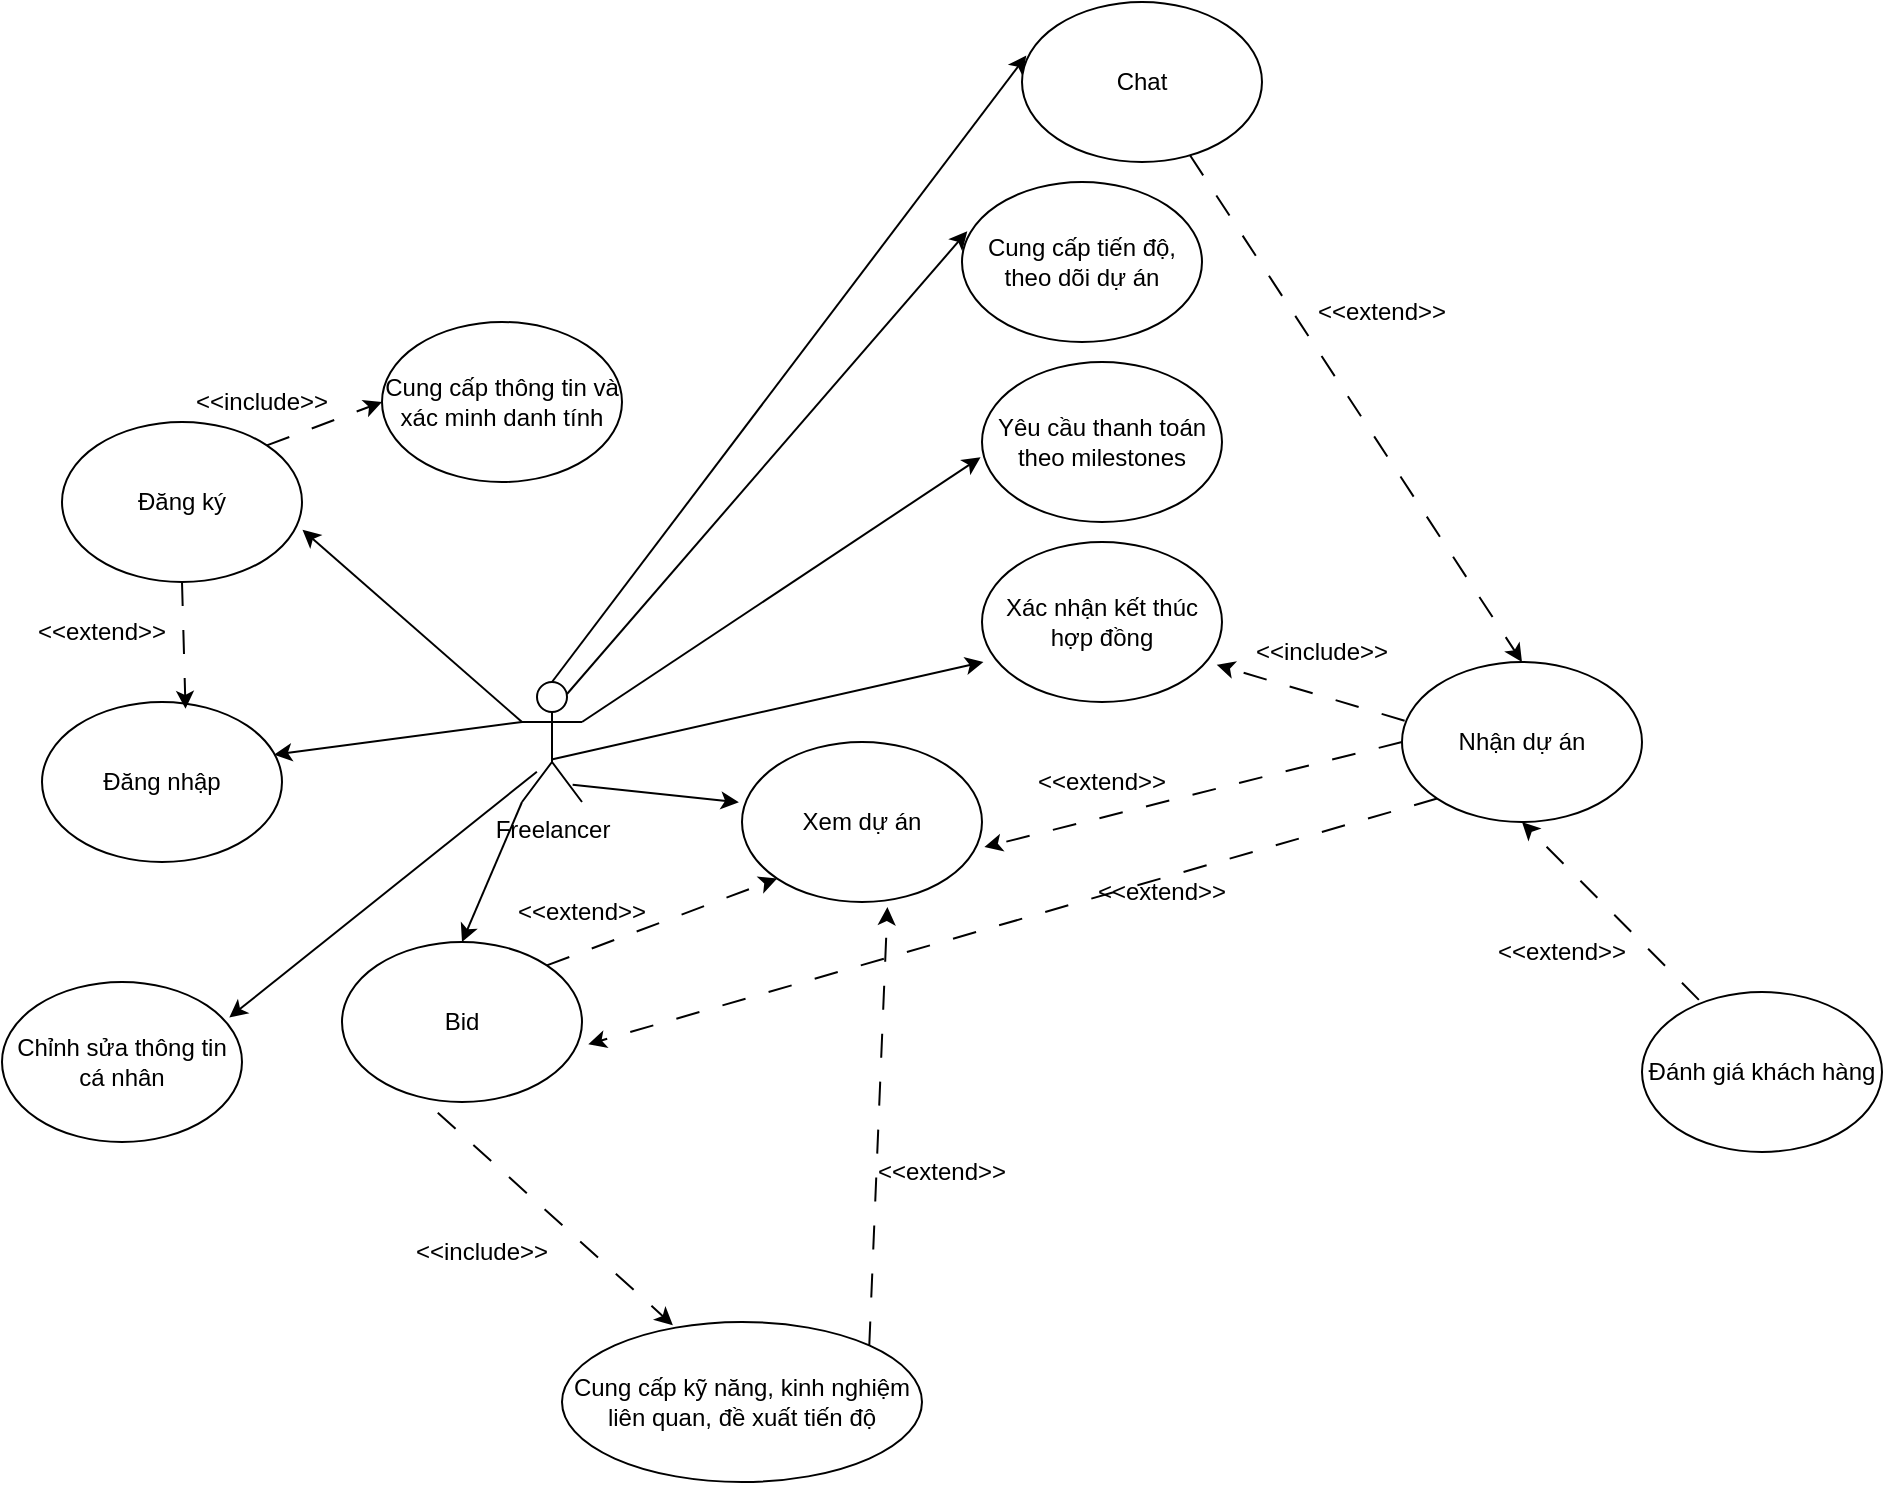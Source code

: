 <mxfile version="24.0.7" type="github">
  <diagram name="Page-1" id="nnzDai_PDZR8LZkGIU_I">
    <mxGraphModel dx="794" dy="1546" grid="1" gridSize="10" guides="1" tooltips="1" connect="1" arrows="1" fold="1" page="1" pageScale="1" pageWidth="850" pageHeight="1100" math="0" shadow="0">
      <root>
        <mxCell id="0" />
        <mxCell id="1" parent="0" />
        <mxCell id="G_oPSl_2tUoSkzPvXKD3-1" value="Freelancer" style="shape=umlActor;verticalLabelPosition=bottom;verticalAlign=top;html=1;" parent="1" vertex="1">
          <mxGeometry x="350" y="180" width="30" height="60" as="geometry" />
        </mxCell>
        <mxCell id="G_oPSl_2tUoSkzPvXKD3-2" value="Đăng ký" style="ellipse;whiteSpace=wrap;html=1;" parent="1" vertex="1">
          <mxGeometry x="120" y="50" width="120" height="80" as="geometry" />
        </mxCell>
        <mxCell id="G_oPSl_2tUoSkzPvXKD3-3" value="Đăng nhập" style="ellipse;whiteSpace=wrap;html=1;" parent="1" vertex="1">
          <mxGeometry x="110" y="190" width="120" height="80" as="geometry" />
        </mxCell>
        <mxCell id="G_oPSl_2tUoSkzPvXKD3-4" value="Cung cấp thông tin và xác minh danh tính" style="ellipse;whiteSpace=wrap;html=1;" parent="1" vertex="1">
          <mxGeometry x="280" width="120" height="80" as="geometry" />
        </mxCell>
        <mxCell id="G_oPSl_2tUoSkzPvXKD3-5" value="Chỉnh sửa thông tin cá nhân" style="ellipse;whiteSpace=wrap;html=1;" parent="1" vertex="1">
          <mxGeometry x="90" y="330" width="120" height="80" as="geometry" />
        </mxCell>
        <mxCell id="G_oPSl_2tUoSkzPvXKD3-6" value="Bid" style="ellipse;whiteSpace=wrap;html=1;" parent="1" vertex="1">
          <mxGeometry x="260" y="310" width="120" height="80" as="geometry" />
        </mxCell>
        <mxCell id="G_oPSl_2tUoSkzPvXKD3-7" value="Cung cấp kỹ năng, kinh nghiệm liên quan, đề xuất tiến độ" style="ellipse;whiteSpace=wrap;html=1;" parent="1" vertex="1">
          <mxGeometry x="370" y="500" width="180" height="80" as="geometry" />
        </mxCell>
        <mxCell id="G_oPSl_2tUoSkzPvXKD3-8" value="Chat" style="ellipse;whiteSpace=wrap;html=1;" parent="1" vertex="1">
          <mxGeometry x="600" y="-160" width="120" height="80" as="geometry" />
        </mxCell>
        <mxCell id="G_oPSl_2tUoSkzPvXKD3-9" value="Cung cấp tiến độ, theo dõi dự án" style="ellipse;whiteSpace=wrap;html=1;" parent="1" vertex="1">
          <mxGeometry x="570" y="-70" width="120" height="80" as="geometry" />
        </mxCell>
        <mxCell id="G_oPSl_2tUoSkzPvXKD3-10" value="Yêu cầu thanh toán theo milestones" style="ellipse;whiteSpace=wrap;html=1;" parent="1" vertex="1">
          <mxGeometry x="580" y="20" width="120" height="80" as="geometry" />
        </mxCell>
        <mxCell id="G_oPSl_2tUoSkzPvXKD3-11" value="Đánh giá khách hàng" style="ellipse;whiteSpace=wrap;html=1;" parent="1" vertex="1">
          <mxGeometry x="910" y="335" width="120" height="80" as="geometry" />
        </mxCell>
        <mxCell id="G_oPSl_2tUoSkzPvXKD3-12" value="" style="endArrow=classic;html=1;rounded=0;exitX=0;exitY=0.333;exitDx=0;exitDy=0;exitPerimeter=0;entryX=1.002;entryY=0.674;entryDx=0;entryDy=0;entryPerimeter=0;" parent="1" source="G_oPSl_2tUoSkzPvXKD3-1" target="G_oPSl_2tUoSkzPvXKD3-2" edge="1">
          <mxGeometry width="50" height="50" relative="1" as="geometry">
            <mxPoint x="450" y="380" as="sourcePoint" />
            <mxPoint x="500" y="330" as="targetPoint" />
          </mxGeometry>
        </mxCell>
        <mxCell id="G_oPSl_2tUoSkzPvXKD3-16" value="" style="endArrow=classic;html=1;rounded=0;exitX=0.5;exitY=1;exitDx=0;exitDy=0;entryX=0.598;entryY=0.043;entryDx=0;entryDy=0;entryPerimeter=0;dashed=1;dashPattern=12 12;" parent="1" source="G_oPSl_2tUoSkzPvXKD3-2" target="G_oPSl_2tUoSkzPvXKD3-3" edge="1">
          <mxGeometry width="50" height="50" relative="1" as="geometry">
            <mxPoint x="450" y="380" as="sourcePoint" />
            <mxPoint x="500" y="330" as="targetPoint" />
          </mxGeometry>
        </mxCell>
        <mxCell id="G_oPSl_2tUoSkzPvXKD3-18" value="" style="endArrow=classic;html=1;rounded=0;exitX=0.248;exitY=0.748;exitDx=0;exitDy=0;exitPerimeter=0;entryX=0.947;entryY=0.222;entryDx=0;entryDy=0;entryPerimeter=0;" parent="1" source="G_oPSl_2tUoSkzPvXKD3-1" target="G_oPSl_2tUoSkzPvXKD3-5" edge="1">
          <mxGeometry width="50" height="50" relative="1" as="geometry">
            <mxPoint x="450" y="380" as="sourcePoint" />
            <mxPoint x="500" y="330" as="targetPoint" />
          </mxGeometry>
        </mxCell>
        <mxCell id="G_oPSl_2tUoSkzPvXKD3-20" value="" style="endArrow=classic;html=1;rounded=0;exitX=0;exitY=1;exitDx=0;exitDy=0;exitPerimeter=0;entryX=0.5;entryY=0;entryDx=0;entryDy=0;" parent="1" source="G_oPSl_2tUoSkzPvXKD3-1" target="G_oPSl_2tUoSkzPvXKD3-6" edge="1">
          <mxGeometry width="50" height="50" relative="1" as="geometry">
            <mxPoint x="450" y="380" as="sourcePoint" />
            <mxPoint x="500" y="330" as="targetPoint" />
          </mxGeometry>
        </mxCell>
        <mxCell id="G_oPSl_2tUoSkzPvXKD3-21" value="" style="endArrow=classic;html=1;rounded=0;dashed=1;dashPattern=12 12;exitX=0.399;exitY=1.067;exitDx=0;exitDy=0;entryX=0.308;entryY=0.02;entryDx=0;entryDy=0;entryPerimeter=0;exitPerimeter=0;" parent="1" source="G_oPSl_2tUoSkzPvXKD3-6" target="G_oPSl_2tUoSkzPvXKD3-7" edge="1">
          <mxGeometry width="50" height="50" relative="1" as="geometry">
            <mxPoint x="450" y="380" as="sourcePoint" />
            <mxPoint x="400" y="500" as="targetPoint" />
          </mxGeometry>
        </mxCell>
        <mxCell id="G_oPSl_2tUoSkzPvXKD3-22" value="Nhận dự án" style="ellipse;whiteSpace=wrap;html=1;" parent="1" vertex="1">
          <mxGeometry x="790" y="170" width="120" height="80" as="geometry" />
        </mxCell>
        <mxCell id="G_oPSl_2tUoSkzPvXKD3-24" value="" style="endArrow=classic;html=1;rounded=0;exitX=1;exitY=0;exitDx=0;exitDy=0;entryX=0;entryY=0.5;entryDx=0;entryDy=0;dashed=1;dashPattern=12 12;" parent="1" source="G_oPSl_2tUoSkzPvXKD3-2" target="G_oPSl_2tUoSkzPvXKD3-4" edge="1">
          <mxGeometry width="50" height="50" relative="1" as="geometry">
            <mxPoint x="450" y="230" as="sourcePoint" />
            <mxPoint x="500" y="180" as="targetPoint" />
          </mxGeometry>
        </mxCell>
        <mxCell id="G_oPSl_2tUoSkzPvXKD3-25" value="" style="endArrow=classic;html=1;rounded=0;dashed=1;dashPattern=12 12;entryX=0.5;entryY=0;entryDx=0;entryDy=0;" parent="1" source="G_oPSl_2tUoSkzPvXKD3-8" target="G_oPSl_2tUoSkzPvXKD3-22" edge="1">
          <mxGeometry width="50" height="50" relative="1" as="geometry">
            <mxPoint x="600" y="80" as="sourcePoint" />
            <mxPoint x="580" y="170" as="targetPoint" />
          </mxGeometry>
        </mxCell>
        <mxCell id="G_oPSl_2tUoSkzPvXKD3-27" value="" style="endArrow=classic;html=1;rounded=0;exitX=1;exitY=0.333;exitDx=0;exitDy=0;exitPerimeter=0;entryX=-0.006;entryY=0.596;entryDx=0;entryDy=0;entryPerimeter=0;" parent="1" source="G_oPSl_2tUoSkzPvXKD3-1" target="G_oPSl_2tUoSkzPvXKD3-10" edge="1">
          <mxGeometry width="50" height="50" relative="1" as="geometry">
            <mxPoint x="630" y="340" as="sourcePoint" />
            <mxPoint x="480" y="160" as="targetPoint" />
          </mxGeometry>
        </mxCell>
        <mxCell id="G_oPSl_2tUoSkzPvXKD3-28" value="" style="endArrow=classic;html=1;rounded=0;dashed=1;dashPattern=12 12;entryX=0.5;entryY=1;entryDx=0;entryDy=0;exitX=0.237;exitY=0.049;exitDx=0;exitDy=0;exitPerimeter=0;" parent="1" source="G_oPSl_2tUoSkzPvXKD3-11" target="G_oPSl_2tUoSkzPvXKD3-22" edge="1">
          <mxGeometry width="50" height="50" relative="1" as="geometry">
            <mxPoint x="450" y="380" as="sourcePoint" />
            <mxPoint x="600" y="370" as="targetPoint" />
          </mxGeometry>
        </mxCell>
        <mxCell id="G_oPSl_2tUoSkzPvXKD3-29" value="&amp;lt;&amp;lt;include&amp;gt;&amp;gt;" style="text;html=1;align=center;verticalAlign=middle;whiteSpace=wrap;rounded=0;" parent="1" vertex="1">
          <mxGeometry x="180" y="25" width="80" height="30" as="geometry" />
        </mxCell>
        <mxCell id="G_oPSl_2tUoSkzPvXKD3-30" value="&amp;lt;&amp;lt;extend&amp;gt;&amp;gt;" style="text;html=1;align=center;verticalAlign=middle;whiteSpace=wrap;rounded=0;" parent="1" vertex="1">
          <mxGeometry x="100" y="140" width="80" height="30" as="geometry" />
        </mxCell>
        <mxCell id="G_oPSl_2tUoSkzPvXKD3-31" value="&amp;lt;&amp;lt;include&amp;gt;&amp;gt;" style="text;html=1;align=center;verticalAlign=middle;whiteSpace=wrap;rounded=0;" parent="1" vertex="1">
          <mxGeometry x="290" y="450" width="80" height="30" as="geometry" />
        </mxCell>
        <mxCell id="G_oPSl_2tUoSkzPvXKD3-32" value="&amp;lt;&amp;lt;extend&amp;gt;&amp;gt;" style="text;html=1;align=center;verticalAlign=middle;whiteSpace=wrap;rounded=0;" parent="1" vertex="1">
          <mxGeometry x="840" y="300" width="60" height="30" as="geometry" />
        </mxCell>
        <mxCell id="G_oPSl_2tUoSkzPvXKD3-33" value="" style="endArrow=classic;html=1;rounded=0;exitX=0;exitY=0.333;exitDx=0;exitDy=0;exitPerimeter=0;entryX=0.967;entryY=0.329;entryDx=0;entryDy=0;entryPerimeter=0;" parent="1" source="G_oPSl_2tUoSkzPvXKD3-1" target="G_oPSl_2tUoSkzPvXKD3-3" edge="1">
          <mxGeometry width="50" height="50" relative="1" as="geometry">
            <mxPoint x="450" y="380" as="sourcePoint" />
            <mxPoint x="500" y="330" as="targetPoint" />
          </mxGeometry>
        </mxCell>
        <mxCell id="G_oPSl_2tUoSkzPvXKD3-34" value="&amp;lt;&amp;lt;extend&amp;gt;&amp;gt;" style="text;html=1;align=center;verticalAlign=middle;whiteSpace=wrap;rounded=0;" parent="1" vertex="1">
          <mxGeometry x="750" y="-20" width="60" height="30" as="geometry" />
        </mxCell>
        <mxCell id="G_oPSl_2tUoSkzPvXKD3-36" value="" style="endArrow=classic;html=1;rounded=0;exitX=0.5;exitY=0;exitDx=0;exitDy=0;exitPerimeter=0;entryX=0.018;entryY=0.335;entryDx=0;entryDy=0;entryPerimeter=0;" parent="1" source="G_oPSl_2tUoSkzPvXKD3-1" target="G_oPSl_2tUoSkzPvXKD3-8" edge="1">
          <mxGeometry width="50" height="50" relative="1" as="geometry">
            <mxPoint x="450" y="380" as="sourcePoint" />
            <mxPoint x="500" y="330" as="targetPoint" />
          </mxGeometry>
        </mxCell>
        <mxCell id="G_oPSl_2tUoSkzPvXKD3-38" style="edgeStyle=orthogonalEdgeStyle;rounded=0;orthogonalLoop=1;jettySize=auto;html=1;exitX=0.5;exitY=1;exitDx=0;exitDy=0;" parent="1" source="G_oPSl_2tUoSkzPvXKD3-31" target="G_oPSl_2tUoSkzPvXKD3-31" edge="1">
          <mxGeometry relative="1" as="geometry" />
        </mxCell>
        <mxCell id="G_oPSl_2tUoSkzPvXKD3-41" value="Xem dự án" style="ellipse;whiteSpace=wrap;html=1;" parent="1" vertex="1">
          <mxGeometry x="460" y="210" width="120" height="80" as="geometry" />
        </mxCell>
        <mxCell id="G_oPSl_2tUoSkzPvXKD3-42" value="" style="endArrow=classic;html=1;rounded=0;exitX=1;exitY=0;exitDx=0;exitDy=0;dashed=1;dashPattern=12 12;entryX=0;entryY=1;entryDx=0;entryDy=0;" parent="1" source="G_oPSl_2tUoSkzPvXKD3-6" target="G_oPSl_2tUoSkzPvXKD3-41" edge="1">
          <mxGeometry width="50" height="50" relative="1" as="geometry">
            <mxPoint x="450" y="380" as="sourcePoint" />
            <mxPoint x="440" y="190" as="targetPoint" />
          </mxGeometry>
        </mxCell>
        <mxCell id="G_oPSl_2tUoSkzPvXKD3-43" value="&amp;lt;&amp;lt;extend&amp;gt;&amp;gt;" style="text;html=1;align=center;verticalAlign=middle;whiteSpace=wrap;rounded=0;" parent="1" vertex="1">
          <mxGeometry x="350" y="280" width="60" height="30" as="geometry" />
        </mxCell>
        <mxCell id="G_oPSl_2tUoSkzPvXKD3-44" value="&amp;lt;&amp;lt;extend&amp;gt;&amp;gt;" style="text;html=1;align=center;verticalAlign=middle;whiteSpace=wrap;rounded=0;" parent="1" vertex="1">
          <mxGeometry x="530" y="410" width="60" height="30" as="geometry" />
        </mxCell>
        <mxCell id="G_oPSl_2tUoSkzPvXKD3-45" value="" style="endArrow=classic;html=1;rounded=0;exitX=1;exitY=0;exitDx=0;exitDy=0;entryX=0.606;entryY=1.032;entryDx=0;entryDy=0;entryPerimeter=0;dashed=1;dashPattern=12 12;" parent="1" source="G_oPSl_2tUoSkzPvXKD3-7" target="G_oPSl_2tUoSkzPvXKD3-41" edge="1">
          <mxGeometry width="50" height="50" relative="1" as="geometry">
            <mxPoint x="450" y="380" as="sourcePoint" />
            <mxPoint x="500" y="330" as="targetPoint" />
          </mxGeometry>
        </mxCell>
        <mxCell id="G_oPSl_2tUoSkzPvXKD3-46" value="" style="endArrow=classic;html=1;rounded=0;exitX=0;exitY=0.5;exitDx=0;exitDy=0;entryX=1.01;entryY=0.657;entryDx=0;entryDy=0;entryPerimeter=0;dashed=1;dashPattern=12 12;" parent="1" source="G_oPSl_2tUoSkzPvXKD3-22" target="G_oPSl_2tUoSkzPvXKD3-41" edge="1">
          <mxGeometry width="50" height="50" relative="1" as="geometry">
            <mxPoint x="450" y="380" as="sourcePoint" />
            <mxPoint x="500" y="330" as="targetPoint" />
          </mxGeometry>
        </mxCell>
        <mxCell id="G_oPSl_2tUoSkzPvXKD3-47" value="&amp;lt;&amp;lt;extend&amp;gt;&amp;gt;" style="text;html=1;align=center;verticalAlign=middle;whiteSpace=wrap;rounded=0;" parent="1" vertex="1">
          <mxGeometry x="610" y="210" width="60" height="40" as="geometry" />
        </mxCell>
        <mxCell id="G_oPSl_2tUoSkzPvXKD3-48" value="" style="endArrow=classic;html=1;rounded=0;entryX=-0.013;entryY=0.377;entryDx=0;entryDy=0;entryPerimeter=0;exitX=0.844;exitY=0.856;exitDx=0;exitDy=0;exitPerimeter=0;" parent="1" source="G_oPSl_2tUoSkzPvXKD3-1" target="G_oPSl_2tUoSkzPvXKD3-41" edge="1">
          <mxGeometry width="50" height="50" relative="1" as="geometry">
            <mxPoint x="470" y="160" as="sourcePoint" />
            <mxPoint x="500" y="330" as="targetPoint" />
          </mxGeometry>
        </mxCell>
        <mxCell id="G_oPSl_2tUoSkzPvXKD3-54" value="" style="endArrow=classic;html=1;rounded=0;entryX=1.026;entryY=0.639;entryDx=0;entryDy=0;entryPerimeter=0;exitX=0;exitY=1;exitDx=0;exitDy=0;dashed=1;dashPattern=12 12;" parent="1" source="G_oPSl_2tUoSkzPvXKD3-22" target="G_oPSl_2tUoSkzPvXKD3-6" edge="1">
          <mxGeometry width="50" height="50" relative="1" as="geometry">
            <mxPoint x="450" y="400" as="sourcePoint" />
            <mxPoint x="500" y="330" as="targetPoint" />
          </mxGeometry>
        </mxCell>
        <mxCell id="G_oPSl_2tUoSkzPvXKD3-55" value="&amp;lt;&amp;lt;extend&amp;gt;&amp;gt;" style="text;html=1;align=center;verticalAlign=middle;whiteSpace=wrap;rounded=0;" parent="1" vertex="1">
          <mxGeometry x="640" y="270" width="60" height="30" as="geometry" />
        </mxCell>
        <mxCell id="I_qXm8DJEflIeSR4XKP8-1" value="" style="endArrow=classic;html=1;rounded=0;exitX=0.75;exitY=0.1;exitDx=0;exitDy=0;exitPerimeter=0;entryX=0.022;entryY=0.308;entryDx=0;entryDy=0;entryPerimeter=0;" edge="1" parent="1" source="G_oPSl_2tUoSkzPvXKD3-1" target="G_oPSl_2tUoSkzPvXKD3-9">
          <mxGeometry width="50" height="50" relative="1" as="geometry">
            <mxPoint x="640" y="260" as="sourcePoint" />
            <mxPoint x="690" y="210" as="targetPoint" />
          </mxGeometry>
        </mxCell>
        <mxCell id="I_qXm8DJEflIeSR4XKP8-3" value="Xác nhận kết thúc hợp đồng" style="ellipse;whiteSpace=wrap;html=1;" vertex="1" parent="1">
          <mxGeometry x="580" y="110" width="120" height="80" as="geometry" />
        </mxCell>
        <mxCell id="I_qXm8DJEflIeSR4XKP8-4" value="" style="endArrow=classic;html=1;rounded=0;exitX=0.511;exitY=0.644;exitDx=0;exitDy=0;exitPerimeter=0;entryX=0.006;entryY=0.75;entryDx=0;entryDy=0;entryPerimeter=0;" edge="1" parent="1" source="G_oPSl_2tUoSkzPvXKD3-1" target="I_qXm8DJEflIeSR4XKP8-3">
          <mxGeometry width="50" height="50" relative="1" as="geometry">
            <mxPoint x="640" y="240" as="sourcePoint" />
            <mxPoint x="690" y="190" as="targetPoint" />
          </mxGeometry>
        </mxCell>
        <mxCell id="I_qXm8DJEflIeSR4XKP8-5" value="" style="endArrow=classic;html=1;rounded=0;exitX=0.011;exitY=0.367;exitDx=0;exitDy=0;exitPerimeter=0;entryX=0.978;entryY=0.767;entryDx=0;entryDy=0;entryPerimeter=0;dashed=1;dashPattern=12 12;" edge="1" parent="1" source="G_oPSl_2tUoSkzPvXKD3-22" target="I_qXm8DJEflIeSR4XKP8-3">
          <mxGeometry width="50" height="50" relative="1" as="geometry">
            <mxPoint x="640" y="240" as="sourcePoint" />
            <mxPoint x="690" y="190" as="targetPoint" />
          </mxGeometry>
        </mxCell>
        <mxCell id="I_qXm8DJEflIeSR4XKP8-6" value="&amp;lt;&amp;lt;include&amp;gt;&amp;gt;" style="text;html=1;align=center;verticalAlign=middle;whiteSpace=wrap;rounded=0;" vertex="1" parent="1">
          <mxGeometry x="720" y="150" width="60" height="30" as="geometry" />
        </mxCell>
      </root>
    </mxGraphModel>
  </diagram>
</mxfile>
